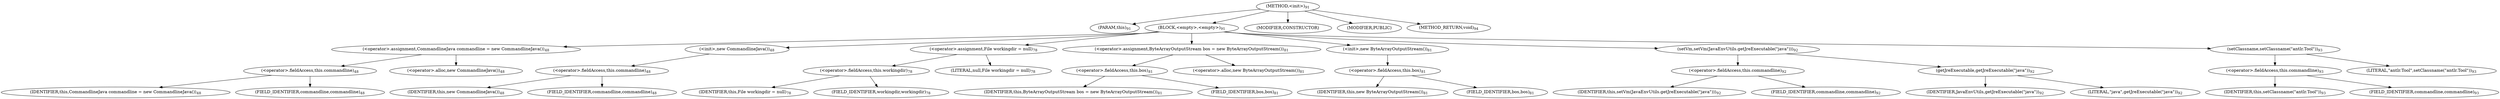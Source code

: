 digraph "&lt;init&gt;" {  
"109" [label = <(METHOD,&lt;init&gt;)<SUB>91</SUB>> ]
"110" [label = <(PARAM,this)<SUB>91</SUB>> ]
"111" [label = <(BLOCK,&lt;empty&gt;,&lt;empty&gt;)<SUB>91</SUB>> ]
"112" [label = <(&lt;operator&gt;.assignment,CommandlineJava commandline = new CommandlineJava())<SUB>48</SUB>> ]
"113" [label = <(&lt;operator&gt;.fieldAccess,this.commandline)<SUB>48</SUB>> ]
"114" [label = <(IDENTIFIER,this,CommandlineJava commandline = new CommandlineJava())<SUB>48</SUB>> ]
"115" [label = <(FIELD_IDENTIFIER,commandline,commandline)<SUB>48</SUB>> ]
"116" [label = <(&lt;operator&gt;.alloc,new CommandlineJava())<SUB>48</SUB>> ]
"117" [label = <(&lt;init&gt;,new CommandlineJava())<SUB>48</SUB>> ]
"118" [label = <(&lt;operator&gt;.fieldAccess,this.commandline)<SUB>48</SUB>> ]
"119" [label = <(IDENTIFIER,this,new CommandlineJava())<SUB>48</SUB>> ]
"120" [label = <(FIELD_IDENTIFIER,commandline,commandline)<SUB>48</SUB>> ]
"121" [label = <(&lt;operator&gt;.assignment,File workingdir = null)<SUB>78</SUB>> ]
"122" [label = <(&lt;operator&gt;.fieldAccess,this.workingdir)<SUB>78</SUB>> ]
"123" [label = <(IDENTIFIER,this,File workingdir = null)<SUB>78</SUB>> ]
"124" [label = <(FIELD_IDENTIFIER,workingdir,workingdir)<SUB>78</SUB>> ]
"125" [label = <(LITERAL,null,File workingdir = null)<SUB>78</SUB>> ]
"126" [label = <(&lt;operator&gt;.assignment,ByteArrayOutputStream bos = new ByteArrayOutputStream())<SUB>81</SUB>> ]
"127" [label = <(&lt;operator&gt;.fieldAccess,this.bos)<SUB>81</SUB>> ]
"128" [label = <(IDENTIFIER,this,ByteArrayOutputStream bos = new ByteArrayOutputStream())<SUB>81</SUB>> ]
"129" [label = <(FIELD_IDENTIFIER,bos,bos)<SUB>81</SUB>> ]
"130" [label = <(&lt;operator&gt;.alloc,new ByteArrayOutputStream())<SUB>81</SUB>> ]
"131" [label = <(&lt;init&gt;,new ByteArrayOutputStream())<SUB>81</SUB>> ]
"132" [label = <(&lt;operator&gt;.fieldAccess,this.bos)<SUB>81</SUB>> ]
"133" [label = <(IDENTIFIER,this,new ByteArrayOutputStream())<SUB>81</SUB>> ]
"134" [label = <(FIELD_IDENTIFIER,bos,bos)<SUB>81</SUB>> ]
"135" [label = <(setVm,setVm(JavaEnvUtils.getJreExecutable(&quot;java&quot;)))<SUB>92</SUB>> ]
"136" [label = <(&lt;operator&gt;.fieldAccess,this.commandline)<SUB>92</SUB>> ]
"137" [label = <(IDENTIFIER,this,setVm(JavaEnvUtils.getJreExecutable(&quot;java&quot;)))<SUB>92</SUB>> ]
"138" [label = <(FIELD_IDENTIFIER,commandline,commandline)<SUB>92</SUB>> ]
"139" [label = <(getJreExecutable,getJreExecutable(&quot;java&quot;))<SUB>92</SUB>> ]
"140" [label = <(IDENTIFIER,JavaEnvUtils,getJreExecutable(&quot;java&quot;))<SUB>92</SUB>> ]
"141" [label = <(LITERAL,&quot;java&quot;,getJreExecutable(&quot;java&quot;))<SUB>92</SUB>> ]
"142" [label = <(setClassname,setClassname(&quot;antlr.Tool&quot;))<SUB>93</SUB>> ]
"143" [label = <(&lt;operator&gt;.fieldAccess,this.commandline)<SUB>93</SUB>> ]
"144" [label = <(IDENTIFIER,this,setClassname(&quot;antlr.Tool&quot;))<SUB>93</SUB>> ]
"145" [label = <(FIELD_IDENTIFIER,commandline,commandline)<SUB>93</SUB>> ]
"146" [label = <(LITERAL,&quot;antlr.Tool&quot;,setClassname(&quot;antlr.Tool&quot;))<SUB>93</SUB>> ]
"147" [label = <(MODIFIER,CONSTRUCTOR)> ]
"148" [label = <(MODIFIER,PUBLIC)> ]
"149" [label = <(METHOD_RETURN,void)<SUB>94</SUB>> ]
  "109" -> "110" 
  "109" -> "111" 
  "109" -> "147" 
  "109" -> "148" 
  "109" -> "149" 
  "111" -> "112" 
  "111" -> "117" 
  "111" -> "121" 
  "111" -> "126" 
  "111" -> "131" 
  "111" -> "135" 
  "111" -> "142" 
  "112" -> "113" 
  "112" -> "116" 
  "113" -> "114" 
  "113" -> "115" 
  "117" -> "118" 
  "118" -> "119" 
  "118" -> "120" 
  "121" -> "122" 
  "121" -> "125" 
  "122" -> "123" 
  "122" -> "124" 
  "126" -> "127" 
  "126" -> "130" 
  "127" -> "128" 
  "127" -> "129" 
  "131" -> "132" 
  "132" -> "133" 
  "132" -> "134" 
  "135" -> "136" 
  "135" -> "139" 
  "136" -> "137" 
  "136" -> "138" 
  "139" -> "140" 
  "139" -> "141" 
  "142" -> "143" 
  "142" -> "146" 
  "143" -> "144" 
  "143" -> "145" 
}

